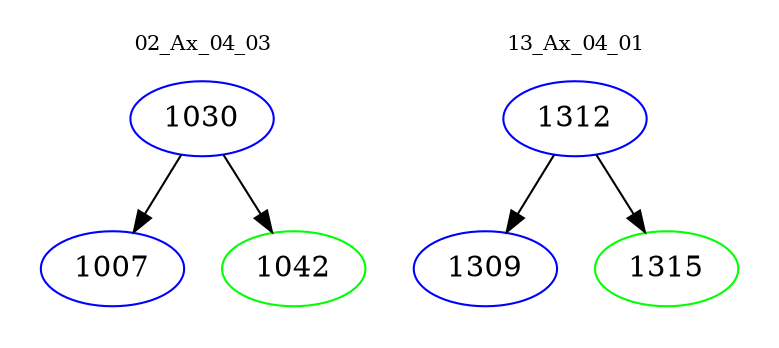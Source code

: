 digraph{
subgraph cluster_0 {
color = white
label = "02_Ax_04_03";
fontsize=10;
T0_1030 [label="1030", color="blue"]
T0_1030 -> T0_1007 [color="black"]
T0_1007 [label="1007", color="blue"]
T0_1030 -> T0_1042 [color="black"]
T0_1042 [label="1042", color="green"]
}
subgraph cluster_1 {
color = white
label = "13_Ax_04_01";
fontsize=10;
T1_1312 [label="1312", color="blue"]
T1_1312 -> T1_1309 [color="black"]
T1_1309 [label="1309", color="blue"]
T1_1312 -> T1_1315 [color="black"]
T1_1315 [label="1315", color="green"]
}
}
